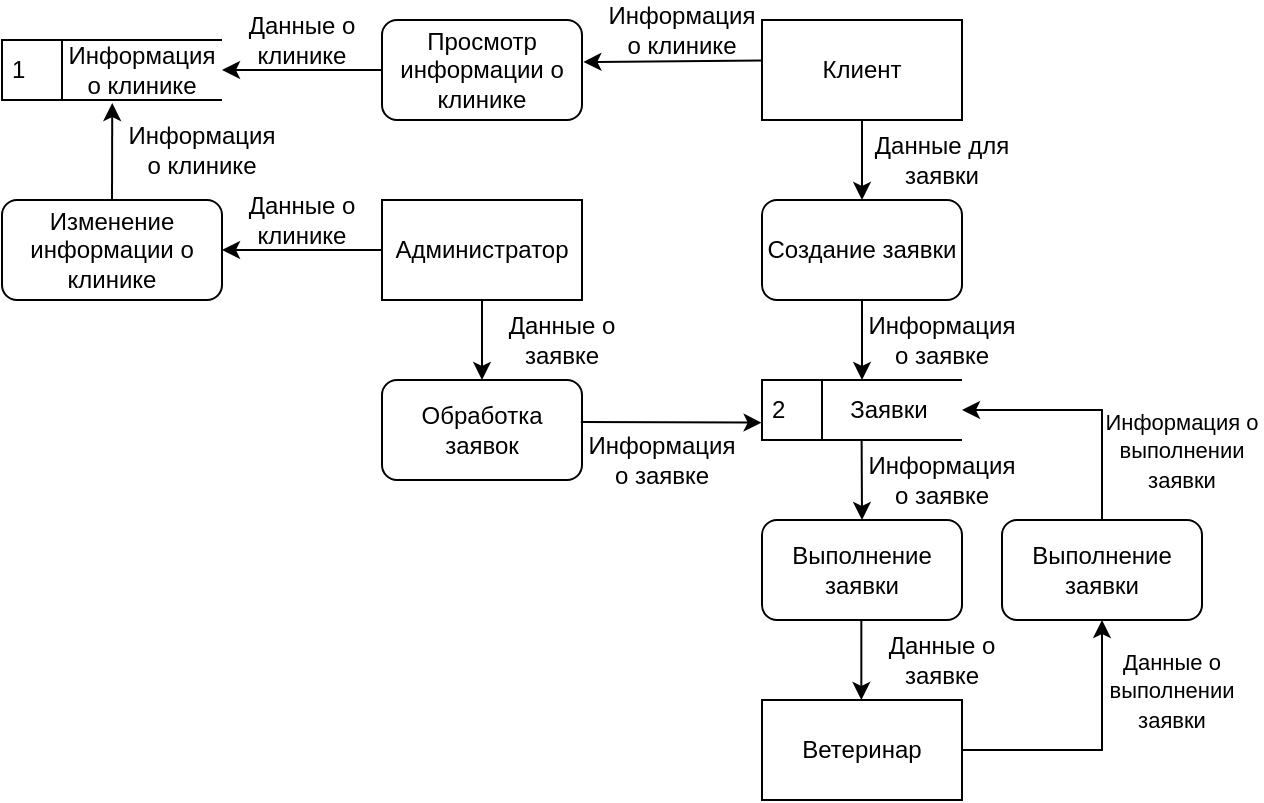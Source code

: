 <mxfile version="23.1.1" type="device">
  <diagram name="Страница — 1" id="TsazcWNnzsF7FTb2AXLh">
    <mxGraphModel dx="2041" dy="996" grid="1" gridSize="10" guides="1" tooltips="1" connect="1" arrows="1" fold="1" page="1" pageScale="1" pageWidth="827" pageHeight="1169" math="0" shadow="0">
      <root>
        <mxCell id="0" />
        <mxCell id="1" parent="0" />
        <mxCell id="ca5njbpCKfQQGhgV1z4R-1" value="Клиент" style="rounded=0;whiteSpace=wrap;html=1;" parent="1" vertex="1">
          <mxGeometry x="380" y="150" width="100" height="50" as="geometry" />
        </mxCell>
        <mxCell id="ca5njbpCKfQQGhgV1z4R-2" value="Администратор" style="rounded=0;whiteSpace=wrap;html=1;" parent="1" vertex="1">
          <mxGeometry x="190" y="240" width="100" height="50" as="geometry" />
        </mxCell>
        <mxCell id="ca5njbpCKfQQGhgV1z4R-3" value="Ветеринар" style="rounded=0;whiteSpace=wrap;html=1;" parent="1" vertex="1">
          <mxGeometry x="380" y="490" width="100" height="50" as="geometry" />
        </mxCell>
        <mxCell id="ca5njbpCKfQQGhgV1z4R-7" value="Создание заявки" style="rounded=1;whiteSpace=wrap;html=1;" parent="1" vertex="1">
          <mxGeometry x="380" y="240" width="100" height="50" as="geometry" />
        </mxCell>
        <mxCell id="ca5njbpCKfQQGhgV1z4R-8" value="" style="endArrow=classic;html=1;rounded=0;exitX=0.5;exitY=1;exitDx=0;exitDy=0;entryX=0.5;entryY=0;entryDx=0;entryDy=0;" parent="1" source="ca5njbpCKfQQGhgV1z4R-1" target="ca5njbpCKfQQGhgV1z4R-7" edge="1">
          <mxGeometry width="50" height="50" relative="1" as="geometry">
            <mxPoint x="-40" y="240" as="sourcePoint" />
            <mxPoint x="10" y="190" as="targetPoint" />
          </mxGeometry>
        </mxCell>
        <mxCell id="ca5njbpCKfQQGhgV1z4R-9" value="Просмотр информации о клинике" style="rounded=1;whiteSpace=wrap;html=1;" parent="1" vertex="1">
          <mxGeometry x="190" y="150" width="100" height="50" as="geometry" />
        </mxCell>
        <mxCell id="ca5njbpCKfQQGhgV1z4R-10" value="" style="endArrow=classic;html=1;rounded=0;exitX=-0.001;exitY=0.405;exitDx=0;exitDy=0;exitPerimeter=0;entryX=1.007;entryY=0.42;entryDx=0;entryDy=0;entryPerimeter=0;" parent="1" source="ca5njbpCKfQQGhgV1z4R-1" target="ca5njbpCKfQQGhgV1z4R-9" edge="1">
          <mxGeometry width="50" height="50" relative="1" as="geometry">
            <mxPoint x="360" y="340" as="sourcePoint" />
            <mxPoint x="410" y="290" as="targetPoint" />
          </mxGeometry>
        </mxCell>
        <mxCell id="S29woIO4ngzKgeGsmKsS-1" value="Данные о клинике" style="text;html=1;strokeColor=none;fillColor=none;align=center;verticalAlign=middle;whiteSpace=wrap;rounded=0;" parent="1" vertex="1">
          <mxGeometry x="110" y="140" width="80" height="40" as="geometry" />
        </mxCell>
        <mxCell id="S29woIO4ngzKgeGsmKsS-2" value="" style="endArrow=classic;html=1;rounded=0;exitX=0;exitY=0.5;exitDx=0;exitDy=0;entryX=1;entryY=0.5;entryDx=0;entryDy=0;" parent="1" source="ca5njbpCKfQQGhgV1z4R-9" target="ca5njbpCKfQQGhgV1z4R-5" edge="1">
          <mxGeometry width="50" height="50" relative="1" as="geometry">
            <mxPoint x="100" y="290" as="sourcePoint" />
            <mxPoint x="150" y="240" as="targetPoint" />
          </mxGeometry>
        </mxCell>
        <mxCell id="S29woIO4ngzKgeGsmKsS-4" value="Информация о клинике" style="text;html=1;strokeColor=none;fillColor=none;align=center;verticalAlign=middle;whiteSpace=wrap;rounded=0;" parent="1" vertex="1">
          <mxGeometry x="300" y="140" width="80" height="30" as="geometry" />
        </mxCell>
        <mxCell id="Zt2fGhYfgOKF2vGo7JrW-1" value="" style="group" vertex="1" connectable="0" parent="1">
          <mxGeometry y="160" width="110" height="30" as="geometry" />
        </mxCell>
        <mxCell id="ca5njbpCKfQQGhgV1z4R-5" value="1" style="html=1;dashed=0;whiteSpace=wrap;shape=mxgraph.dfd.dataStoreID;align=left;spacingLeft=3;points=[[0,0],[0.5,0],[1,0],[0,0.5],[1,0.5],[0,1],[0.5,1],[1,1]];" parent="Zt2fGhYfgOKF2vGo7JrW-1" vertex="1">
          <mxGeometry width="110" height="30" as="geometry" />
        </mxCell>
        <mxCell id="S29woIO4ngzKgeGsmKsS-3" value="Информация о клинике" style="text;html=1;strokeColor=none;fillColor=none;align=center;verticalAlign=middle;whiteSpace=wrap;rounded=0;" parent="Zt2fGhYfgOKF2vGo7JrW-1" vertex="1">
          <mxGeometry x="30" width="80" height="30" as="geometry" />
        </mxCell>
        <mxCell id="Zt2fGhYfgOKF2vGo7JrW-3" value="" style="group" vertex="1" connectable="0" parent="1">
          <mxGeometry x="380" y="330" width="100" height="30" as="geometry" />
        </mxCell>
        <mxCell id="Zt2fGhYfgOKF2vGo7JrW-4" value="2" style="html=1;dashed=0;whiteSpace=wrap;shape=mxgraph.dfd.dataStoreID;align=left;spacingLeft=3;points=[[0,0],[0.5,0],[1,0],[0,0.5],[1,0.5],[0,1],[0.5,1],[1,1]];" vertex="1" parent="Zt2fGhYfgOKF2vGo7JrW-3">
          <mxGeometry width="100" height="30" as="geometry" />
        </mxCell>
        <mxCell id="Zt2fGhYfgOKF2vGo7JrW-5" value="Заявки" style="text;html=1;strokeColor=none;fillColor=none;align=center;verticalAlign=middle;whiteSpace=wrap;rounded=0;" vertex="1" parent="Zt2fGhYfgOKF2vGo7JrW-3">
          <mxGeometry x="27.273" width="72.727" height="30" as="geometry" />
        </mxCell>
        <mxCell id="Zt2fGhYfgOKF2vGo7JrW-6" value="Данные для заявки" style="text;html=1;strokeColor=none;fillColor=none;align=center;verticalAlign=middle;whiteSpace=wrap;rounded=0;" vertex="1" parent="1">
          <mxGeometry x="430" y="200" width="80" height="40" as="geometry" />
        </mxCell>
        <mxCell id="Zt2fGhYfgOKF2vGo7JrW-7" value="" style="endArrow=classic;html=1;rounded=0;exitX=0.5;exitY=1;exitDx=0;exitDy=0;entryX=0.5;entryY=0;entryDx=0;entryDy=0;" edge="1" parent="1">
          <mxGeometry width="50" height="50" relative="1" as="geometry">
            <mxPoint x="430" y="290" as="sourcePoint" />
            <mxPoint x="430" y="330" as="targetPoint" />
          </mxGeometry>
        </mxCell>
        <mxCell id="Zt2fGhYfgOKF2vGo7JrW-8" value="Информация о заявке" style="text;html=1;strokeColor=none;fillColor=none;align=center;verticalAlign=middle;whiteSpace=wrap;rounded=0;" vertex="1" parent="1">
          <mxGeometry x="430" y="290" width="80" height="40" as="geometry" />
        </mxCell>
        <mxCell id="Zt2fGhYfgOKF2vGo7JrW-10" value="Выполнение заявки" style="rounded=1;whiteSpace=wrap;html=1;" vertex="1" parent="1">
          <mxGeometry x="500" y="400" width="100" height="50" as="geometry" />
        </mxCell>
        <mxCell id="Zt2fGhYfgOKF2vGo7JrW-13" value="" style="endArrow=classic;html=1;rounded=0;exitX=0.5;exitY=0;exitDx=0;exitDy=0;entryX=1;entryY=0.5;entryDx=0;entryDy=0;" edge="1" parent="1" source="Zt2fGhYfgOKF2vGo7JrW-10" target="Zt2fGhYfgOKF2vGo7JrW-5">
          <mxGeometry width="50" height="50" relative="1" as="geometry">
            <mxPoint x="540" y="400" as="sourcePoint" />
            <mxPoint x="490" y="340" as="targetPoint" />
            <Array as="points">
              <mxPoint x="550" y="345" />
            </Array>
          </mxGeometry>
        </mxCell>
        <mxCell id="Zt2fGhYfgOKF2vGo7JrW-14" value="" style="endArrow=classic;html=1;rounded=0;exitX=1;exitY=0.5;exitDx=0;exitDy=0;entryX=0.5;entryY=1;entryDx=0;entryDy=0;" edge="1" parent="1" source="ca5njbpCKfQQGhgV1z4R-3" target="Zt2fGhYfgOKF2vGo7JrW-10">
          <mxGeometry width="50" height="50" relative="1" as="geometry">
            <mxPoint x="620" y="515" as="sourcePoint" />
            <mxPoint x="540" y="470" as="targetPoint" />
            <Array as="points">
              <mxPoint x="550" y="515" />
            </Array>
          </mxGeometry>
        </mxCell>
        <mxCell id="Zt2fGhYfgOKF2vGo7JrW-15" value="Выполнение заявки" style="rounded=1;whiteSpace=wrap;html=1;" vertex="1" parent="1">
          <mxGeometry x="380" y="400" width="100" height="50" as="geometry" />
        </mxCell>
        <mxCell id="Zt2fGhYfgOKF2vGo7JrW-18" value="" style="endArrow=classic;html=1;rounded=0;exitX=0.31;exitY=1.015;exitDx=0;exitDy=0;entryX=0.5;entryY=0;entryDx=0;entryDy=0;exitPerimeter=0;" edge="1" parent="1" source="Zt2fGhYfgOKF2vGo7JrW-5" target="Zt2fGhYfgOKF2vGo7JrW-15">
          <mxGeometry width="50" height="50" relative="1" as="geometry">
            <mxPoint x="520" y="410" as="sourcePoint" />
            <mxPoint x="570" y="360" as="targetPoint" />
          </mxGeometry>
        </mxCell>
        <mxCell id="Zt2fGhYfgOKF2vGo7JrW-20" value="" style="endArrow=classic;html=1;rounded=0;exitX=0.31;exitY=1.015;exitDx=0;exitDy=0;entryX=0.5;entryY=0;entryDx=0;entryDy=0;exitPerimeter=0;" edge="1" parent="1">
          <mxGeometry width="50" height="50" relative="1" as="geometry">
            <mxPoint x="429.67" y="450" as="sourcePoint" />
            <mxPoint x="429.67" y="490" as="targetPoint" />
          </mxGeometry>
        </mxCell>
        <mxCell id="Zt2fGhYfgOKF2vGo7JrW-21" value="Информация о заявке" style="text;html=1;strokeColor=none;fillColor=none;align=center;verticalAlign=middle;whiteSpace=wrap;rounded=0;" vertex="1" parent="1">
          <mxGeometry x="430" y="360" width="80" height="40" as="geometry" />
        </mxCell>
        <mxCell id="Zt2fGhYfgOKF2vGo7JrW-22" value="Данные о заявке" style="text;html=1;strokeColor=none;fillColor=none;align=center;verticalAlign=middle;whiteSpace=wrap;rounded=0;" vertex="1" parent="1">
          <mxGeometry x="430" y="450" width="80" height="40" as="geometry" />
        </mxCell>
        <mxCell id="Zt2fGhYfgOKF2vGo7JrW-23" value="&lt;font style=&quot;font-size: 11px;&quot;&gt;Данные о выполнении заявки&lt;/font&gt;" style="text;html=1;strokeColor=none;fillColor=none;align=center;verticalAlign=middle;whiteSpace=wrap;rounded=0;" vertex="1" parent="1">
          <mxGeometry x="550" y="460" width="70" height="50" as="geometry" />
        </mxCell>
        <mxCell id="Zt2fGhYfgOKF2vGo7JrW-24" value="&lt;font style=&quot;font-size: 11px;&quot;&gt;Информация о выполнении заявки&lt;/font&gt;" style="text;html=1;strokeColor=none;fillColor=none;align=center;verticalAlign=middle;whiteSpace=wrap;rounded=0;" vertex="1" parent="1">
          <mxGeometry x="550" y="340" width="80" height="50" as="geometry" />
        </mxCell>
        <mxCell id="Zt2fGhYfgOKF2vGo7JrW-36" value="Обработка заявок" style="rounded=1;whiteSpace=wrap;html=1;" vertex="1" parent="1">
          <mxGeometry x="190" y="330" width="100" height="50" as="geometry" />
        </mxCell>
        <mxCell id="Zt2fGhYfgOKF2vGo7JrW-37" value="Изменение информации о клинике" style="rounded=1;whiteSpace=wrap;html=1;" vertex="1" parent="1">
          <mxGeometry y="240" width="110" height="50" as="geometry" />
        </mxCell>
        <mxCell id="Zt2fGhYfgOKF2vGo7JrW-38" value="Данные о клинике" style="text;html=1;strokeColor=none;fillColor=none;align=center;verticalAlign=middle;whiteSpace=wrap;rounded=0;" vertex="1" parent="1">
          <mxGeometry x="110" y="230" width="80" height="40" as="geometry" />
        </mxCell>
        <mxCell id="Zt2fGhYfgOKF2vGo7JrW-39" value="" style="endArrow=classic;html=1;rounded=0;exitX=0;exitY=0.5;exitDx=0;exitDy=0;entryX=1;entryY=0.5;entryDx=0;entryDy=0;" edge="1" parent="1">
          <mxGeometry width="50" height="50" relative="1" as="geometry">
            <mxPoint x="190" y="265" as="sourcePoint" />
            <mxPoint x="110" y="265" as="targetPoint" />
          </mxGeometry>
        </mxCell>
        <mxCell id="Zt2fGhYfgOKF2vGo7JrW-40" value="" style="endArrow=classic;html=1;rounded=0;exitX=0.5;exitY=0;exitDx=0;exitDy=0;entryX=0.314;entryY=1.051;entryDx=0;entryDy=0;entryPerimeter=0;" edge="1" parent="1" source="Zt2fGhYfgOKF2vGo7JrW-37" target="S29woIO4ngzKgeGsmKsS-3">
          <mxGeometry width="50" height="50" relative="1" as="geometry">
            <mxPoint x="60" y="360" as="sourcePoint" />
            <mxPoint x="60" y="210" as="targetPoint" />
          </mxGeometry>
        </mxCell>
        <mxCell id="Zt2fGhYfgOKF2vGo7JrW-41" value="" style="endArrow=classic;html=1;rounded=0;exitX=0.5;exitY=1;exitDx=0;exitDy=0;entryX=0.5;entryY=0;entryDx=0;entryDy=0;" edge="1" parent="1">
          <mxGeometry width="50" height="50" relative="1" as="geometry">
            <mxPoint x="240" y="290" as="sourcePoint" />
            <mxPoint x="240" y="330" as="targetPoint" />
          </mxGeometry>
        </mxCell>
        <mxCell id="Zt2fGhYfgOKF2vGo7JrW-42" value="Информация о заявке" style="text;html=1;strokeColor=none;fillColor=none;align=center;verticalAlign=middle;whiteSpace=wrap;rounded=0;" vertex="1" parent="1">
          <mxGeometry x="290" y="350" width="80" height="40" as="geometry" />
        </mxCell>
        <mxCell id="Zt2fGhYfgOKF2vGo7JrW-43" value="" style="endArrow=classic;html=1;rounded=0;entryX=-0.002;entryY=0.711;entryDx=0;entryDy=0;entryPerimeter=0;exitX=0.994;exitY=0.421;exitDx=0;exitDy=0;exitPerimeter=0;" edge="1" parent="1" source="Zt2fGhYfgOKF2vGo7JrW-36" target="Zt2fGhYfgOKF2vGo7JrW-4">
          <mxGeometry width="50" height="50" relative="1" as="geometry">
            <mxPoint x="290" y="430" as="sourcePoint" />
            <mxPoint x="340" y="380" as="targetPoint" />
          </mxGeometry>
        </mxCell>
        <mxCell id="Zt2fGhYfgOKF2vGo7JrW-44" value="Информация о клинике" style="text;html=1;strokeColor=none;fillColor=none;align=center;verticalAlign=middle;whiteSpace=wrap;rounded=0;" vertex="1" parent="1">
          <mxGeometry x="60" y="200" width="80" height="30" as="geometry" />
        </mxCell>
        <mxCell id="Zt2fGhYfgOKF2vGo7JrW-45" value="Данные о заявке" style="text;html=1;strokeColor=none;fillColor=none;align=center;verticalAlign=middle;whiteSpace=wrap;rounded=0;" vertex="1" parent="1">
          <mxGeometry x="240" y="290" width="80" height="40" as="geometry" />
        </mxCell>
      </root>
    </mxGraphModel>
  </diagram>
</mxfile>

